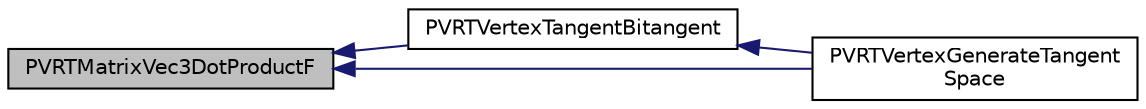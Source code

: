 digraph "PVRTMatrixVec3DotProductF"
{
  edge [fontname="Helvetica",fontsize="10",labelfontname="Helvetica",labelfontsize="10"];
  node [fontname="Helvetica",fontsize="10",shape=record];
  rankdir="LR";
  Node1 [label="PVRTMatrixVec3DotProductF",height=0.2,width=0.4,color="black", fillcolor="grey75", style="filled", fontcolor="black"];
  Node1 -> Node2 [dir="back",color="midnightblue",fontsize="10",style="solid",fontname="Helvetica"];
  Node2 [label="PVRTVertexTangentBitangent",height=0.2,width=0.4,color="black", fillcolor="white", style="filled",URL="$_p_v_r_t_vertex_8h.html#af2843e359032a6d1cda8647b667a7aa9"];
  Node2 -> Node3 [dir="back",color="midnightblue",fontsize="10",style="solid",fontname="Helvetica"];
  Node3 [label="PVRTVertexGenerateTangent\lSpace",height=0.2,width=0.4,color="black", fillcolor="white", style="filled",URL="$_p_v_r_t_vertex_8h.html#a73c1eb79b4e7cd5b1a5cfd0060d8ba93"];
  Node1 -> Node3 [dir="back",color="midnightblue",fontsize="10",style="solid",fontname="Helvetica"];
}
